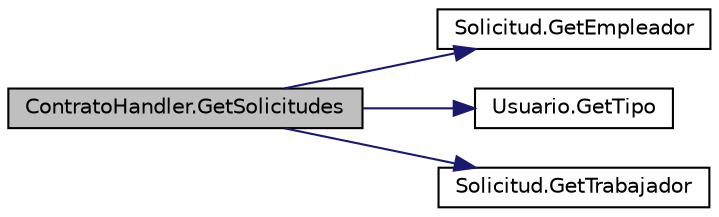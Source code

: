 digraph "ContratoHandler.GetSolicitudes"
{
 // INTERACTIVE_SVG=YES
 // LATEX_PDF_SIZE
  edge [fontname="Helvetica",fontsize="10",labelfontname="Helvetica",labelfontsize="10"];
  node [fontname="Helvetica",fontsize="10",shape=record];
  rankdir="LR";
  Node1 [label="ContratoHandler.GetSolicitudes",height=0.2,width=0.4,color="black", fillcolor="grey75", style="filled", fontcolor="black",tooltip="Método para mostrar solicitudes"];
  Node1 -> Node2 [color="midnightblue",fontsize="10",style="solid",fontname="Helvetica"];
  Node2 [label="Solicitud.GetEmpleador",height=0.2,width=0.4,color="black", fillcolor="white", style="filled",URL="$classSolicitud.html#a8546bbd9081c5c28b6769df9fa71c0e3",tooltip="Método para obtener Empleador que busca la Solicitud"];
  Node1 -> Node3 [color="midnightblue",fontsize="10",style="solid",fontname="Helvetica"];
  Node3 [label="Usuario.GetTipo",height=0.2,width=0.4,color="black", fillcolor="white", style="filled",URL="$classUsuario.html#aa70b73e1281e3dd34903a37fc426108f",tooltip="Checkea que tipo de usuario es, puede ser Administrador, Trabajador o Empleador"];
  Node1 -> Node4 [color="midnightblue",fontsize="10",style="solid",fontname="Helvetica"];
  Node4 [label="Solicitud.GetTrabajador",height=0.2,width=0.4,color="black", fillcolor="white", style="filled",URL="$classSolicitud.html#afbb90dea67fba25a1fa56e13eb50ccc4",tooltip="Método para obtener Trabajador que busca la Solicitud"];
}
